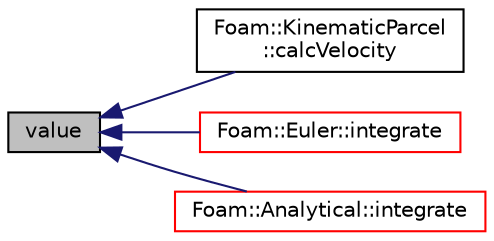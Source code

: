 digraph "value"
{
  bgcolor="transparent";
  edge [fontname="Helvetica",fontsize="10",labelfontname="Helvetica",labelfontsize="10"];
  node [fontname="Helvetica",fontsize="10",shape=record];
  rankdir="LR";
  Node3 [label="value",height=0.2,width=0.4,color="black", fillcolor="grey75", style="filled", fontcolor="black"];
  Node3 -> Node4 [dir="back",color="midnightblue",fontsize="10",style="solid",fontname="Helvetica"];
  Node4 [label="Foam::KinematicParcel\l::calcVelocity",height=0.2,width=0.4,color="black",URL="$a25005.html#adfb943b8f762c4a0746104131ad3d46f"];
  Node3 -> Node5 [dir="back",color="midnightblue",fontsize="10",style="solid",fontname="Helvetica"];
  Node5 [label="Foam::Euler::integrate",height=0.2,width=0.4,color="red",URL="$a24969.html#ae187f49a29e06fd203ac71d19583d280",tooltip="Perform the integration. "];
  Node3 -> Node8 [dir="back",color="midnightblue",fontsize="10",style="solid",fontname="Helvetica"];
  Node8 [label="Foam::Analytical::integrate",height=0.2,width=0.4,color="red",URL="$a24965.html#ae187f49a29e06fd203ac71d19583d280",tooltip="Perform the integration. "];
}
